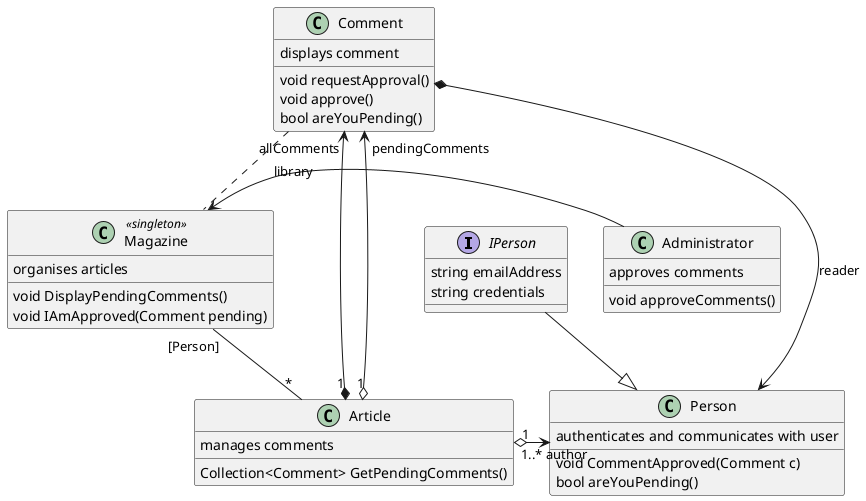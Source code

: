 @startuml

interface IPerson{
    string emailAddress
    string credentials
}

IPerson --|> Person
class Person
{
    authenticates and communicates with user

    void CommentApproved(Comment c)
    bool areYouPending()
}

class Administrator
{
    approves comments

    void approveComments()
}
Administrator->Magazine : library

' commented out the contains relationship to try and show qualified assocation 
' i.e. an indirect one: in this case Magazine has a Dictionary of Articles, 
' keyed by Person (the author(s))
' Magazine "1" *-- "*" Article 
Magazine "[Person]" -- "*" Article
class Magazine <<singleton>>
{
    organises articles

    void DisplayPendingComments()
    void IAmApproved(Comment pending)
}

Article "1" *--l> "allComments" Comment
Article "1" o--l> "pendingComments" Comment
Article "1" o--r> "1..* author" Person
class Article
{
    manages comments

    Collection<Comment> GetPendingComments()
}

Comment *--> Person : reader
Comment .. Magazine
class Comment
{
    displays comment

    void requestApproval()
    void approve()
    bool areYouPending()
}

@enduml